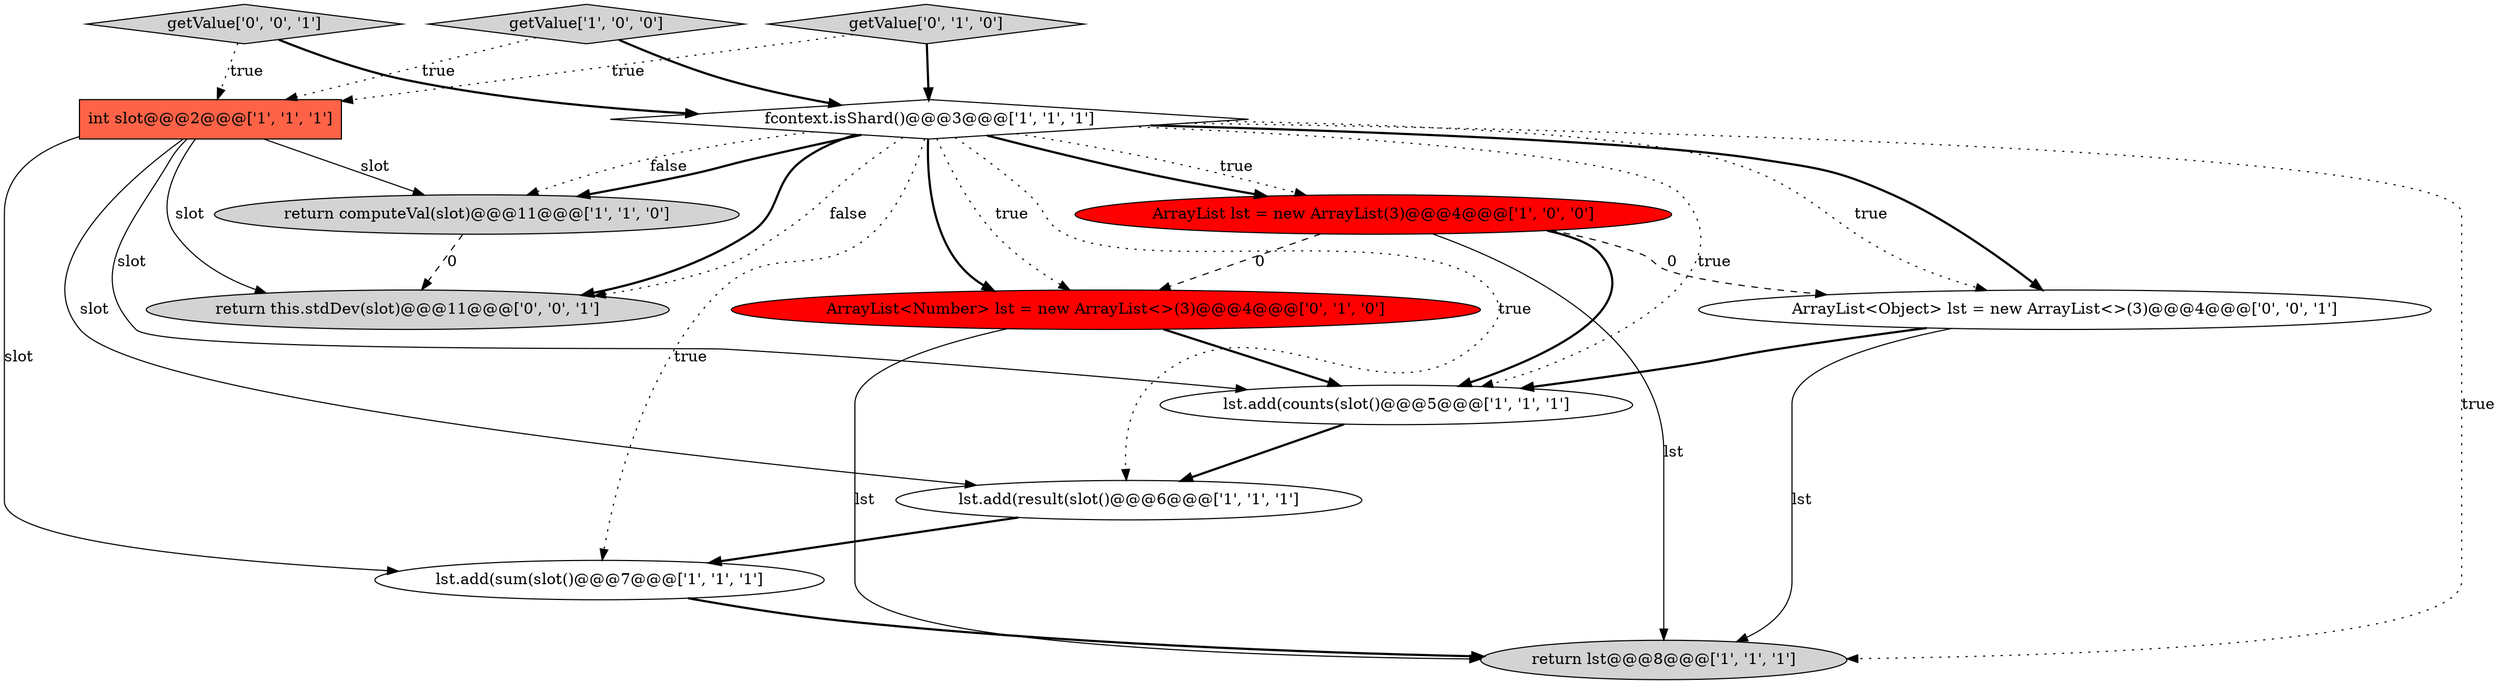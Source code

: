 digraph {
4 [style = filled, label = "lst.add(counts(slot()@@@5@@@['1', '1', '1']", fillcolor = white, shape = ellipse image = "AAA0AAABBB1BBB"];
1 [style = filled, label = "getValue['1', '0', '0']", fillcolor = lightgray, shape = diamond image = "AAA0AAABBB1BBB"];
10 [style = filled, label = "getValue['0', '1', '0']", fillcolor = lightgray, shape = diamond image = "AAA0AAABBB2BBB"];
8 [style = filled, label = "return computeVal(slot)@@@11@@@['1', '1', '0']", fillcolor = lightgray, shape = ellipse image = "AAA0AAABBB1BBB"];
2 [style = filled, label = "fcontext.isShard()@@@3@@@['1', '1', '1']", fillcolor = white, shape = diamond image = "AAA0AAABBB1BBB"];
7 [style = filled, label = "lst.add(sum(slot()@@@7@@@['1', '1', '1']", fillcolor = white, shape = ellipse image = "AAA0AAABBB1BBB"];
9 [style = filled, label = "ArrayList<Number> lst = new ArrayList<>(3)@@@4@@@['0', '1', '0']", fillcolor = red, shape = ellipse image = "AAA1AAABBB2BBB"];
6 [style = filled, label = "return lst@@@8@@@['1', '1', '1']", fillcolor = lightgray, shape = ellipse image = "AAA0AAABBB1BBB"];
0 [style = filled, label = "int slot@@@2@@@['1', '1', '1']", fillcolor = tomato, shape = box image = "AAA0AAABBB1BBB"];
13 [style = filled, label = "getValue['0', '0', '1']", fillcolor = lightgray, shape = diamond image = "AAA0AAABBB3BBB"];
12 [style = filled, label = "return this.stdDev(slot)@@@11@@@['0', '0', '1']", fillcolor = lightgray, shape = ellipse image = "AAA0AAABBB3BBB"];
5 [style = filled, label = "lst.add(result(slot()@@@6@@@['1', '1', '1']", fillcolor = white, shape = ellipse image = "AAA0AAABBB1BBB"];
3 [style = filled, label = "ArrayList lst = new ArrayList(3)@@@4@@@['1', '0', '0']", fillcolor = red, shape = ellipse image = "AAA1AAABBB1BBB"];
11 [style = filled, label = "ArrayList<Object> lst = new ArrayList<>(3)@@@4@@@['0', '0', '1']", fillcolor = white, shape = ellipse image = "AAA0AAABBB3BBB"];
2->3 [style = dotted, label="true"];
9->6 [style = solid, label="lst"];
0->5 [style = solid, label="slot"];
2->3 [style = bold, label=""];
9->4 [style = bold, label=""];
11->4 [style = bold, label=""];
0->12 [style = solid, label="slot"];
8->12 [style = dashed, label="0"];
2->9 [style = bold, label=""];
3->6 [style = solid, label="lst"];
3->4 [style = bold, label=""];
0->4 [style = solid, label="slot"];
2->12 [style = bold, label=""];
2->11 [style = dotted, label="true"];
11->6 [style = solid, label="lst"];
2->12 [style = dotted, label="false"];
0->7 [style = solid, label="slot"];
2->9 [style = dotted, label="true"];
3->9 [style = dashed, label="0"];
2->6 [style = dotted, label="true"];
13->0 [style = dotted, label="true"];
2->7 [style = dotted, label="true"];
2->4 [style = dotted, label="true"];
7->6 [style = bold, label=""];
2->8 [style = dotted, label="false"];
10->0 [style = dotted, label="true"];
5->7 [style = bold, label=""];
10->2 [style = bold, label=""];
1->2 [style = bold, label=""];
1->0 [style = dotted, label="true"];
2->5 [style = dotted, label="true"];
0->8 [style = solid, label="slot"];
4->5 [style = bold, label=""];
2->11 [style = bold, label=""];
3->11 [style = dashed, label="0"];
2->8 [style = bold, label=""];
13->2 [style = bold, label=""];
}
